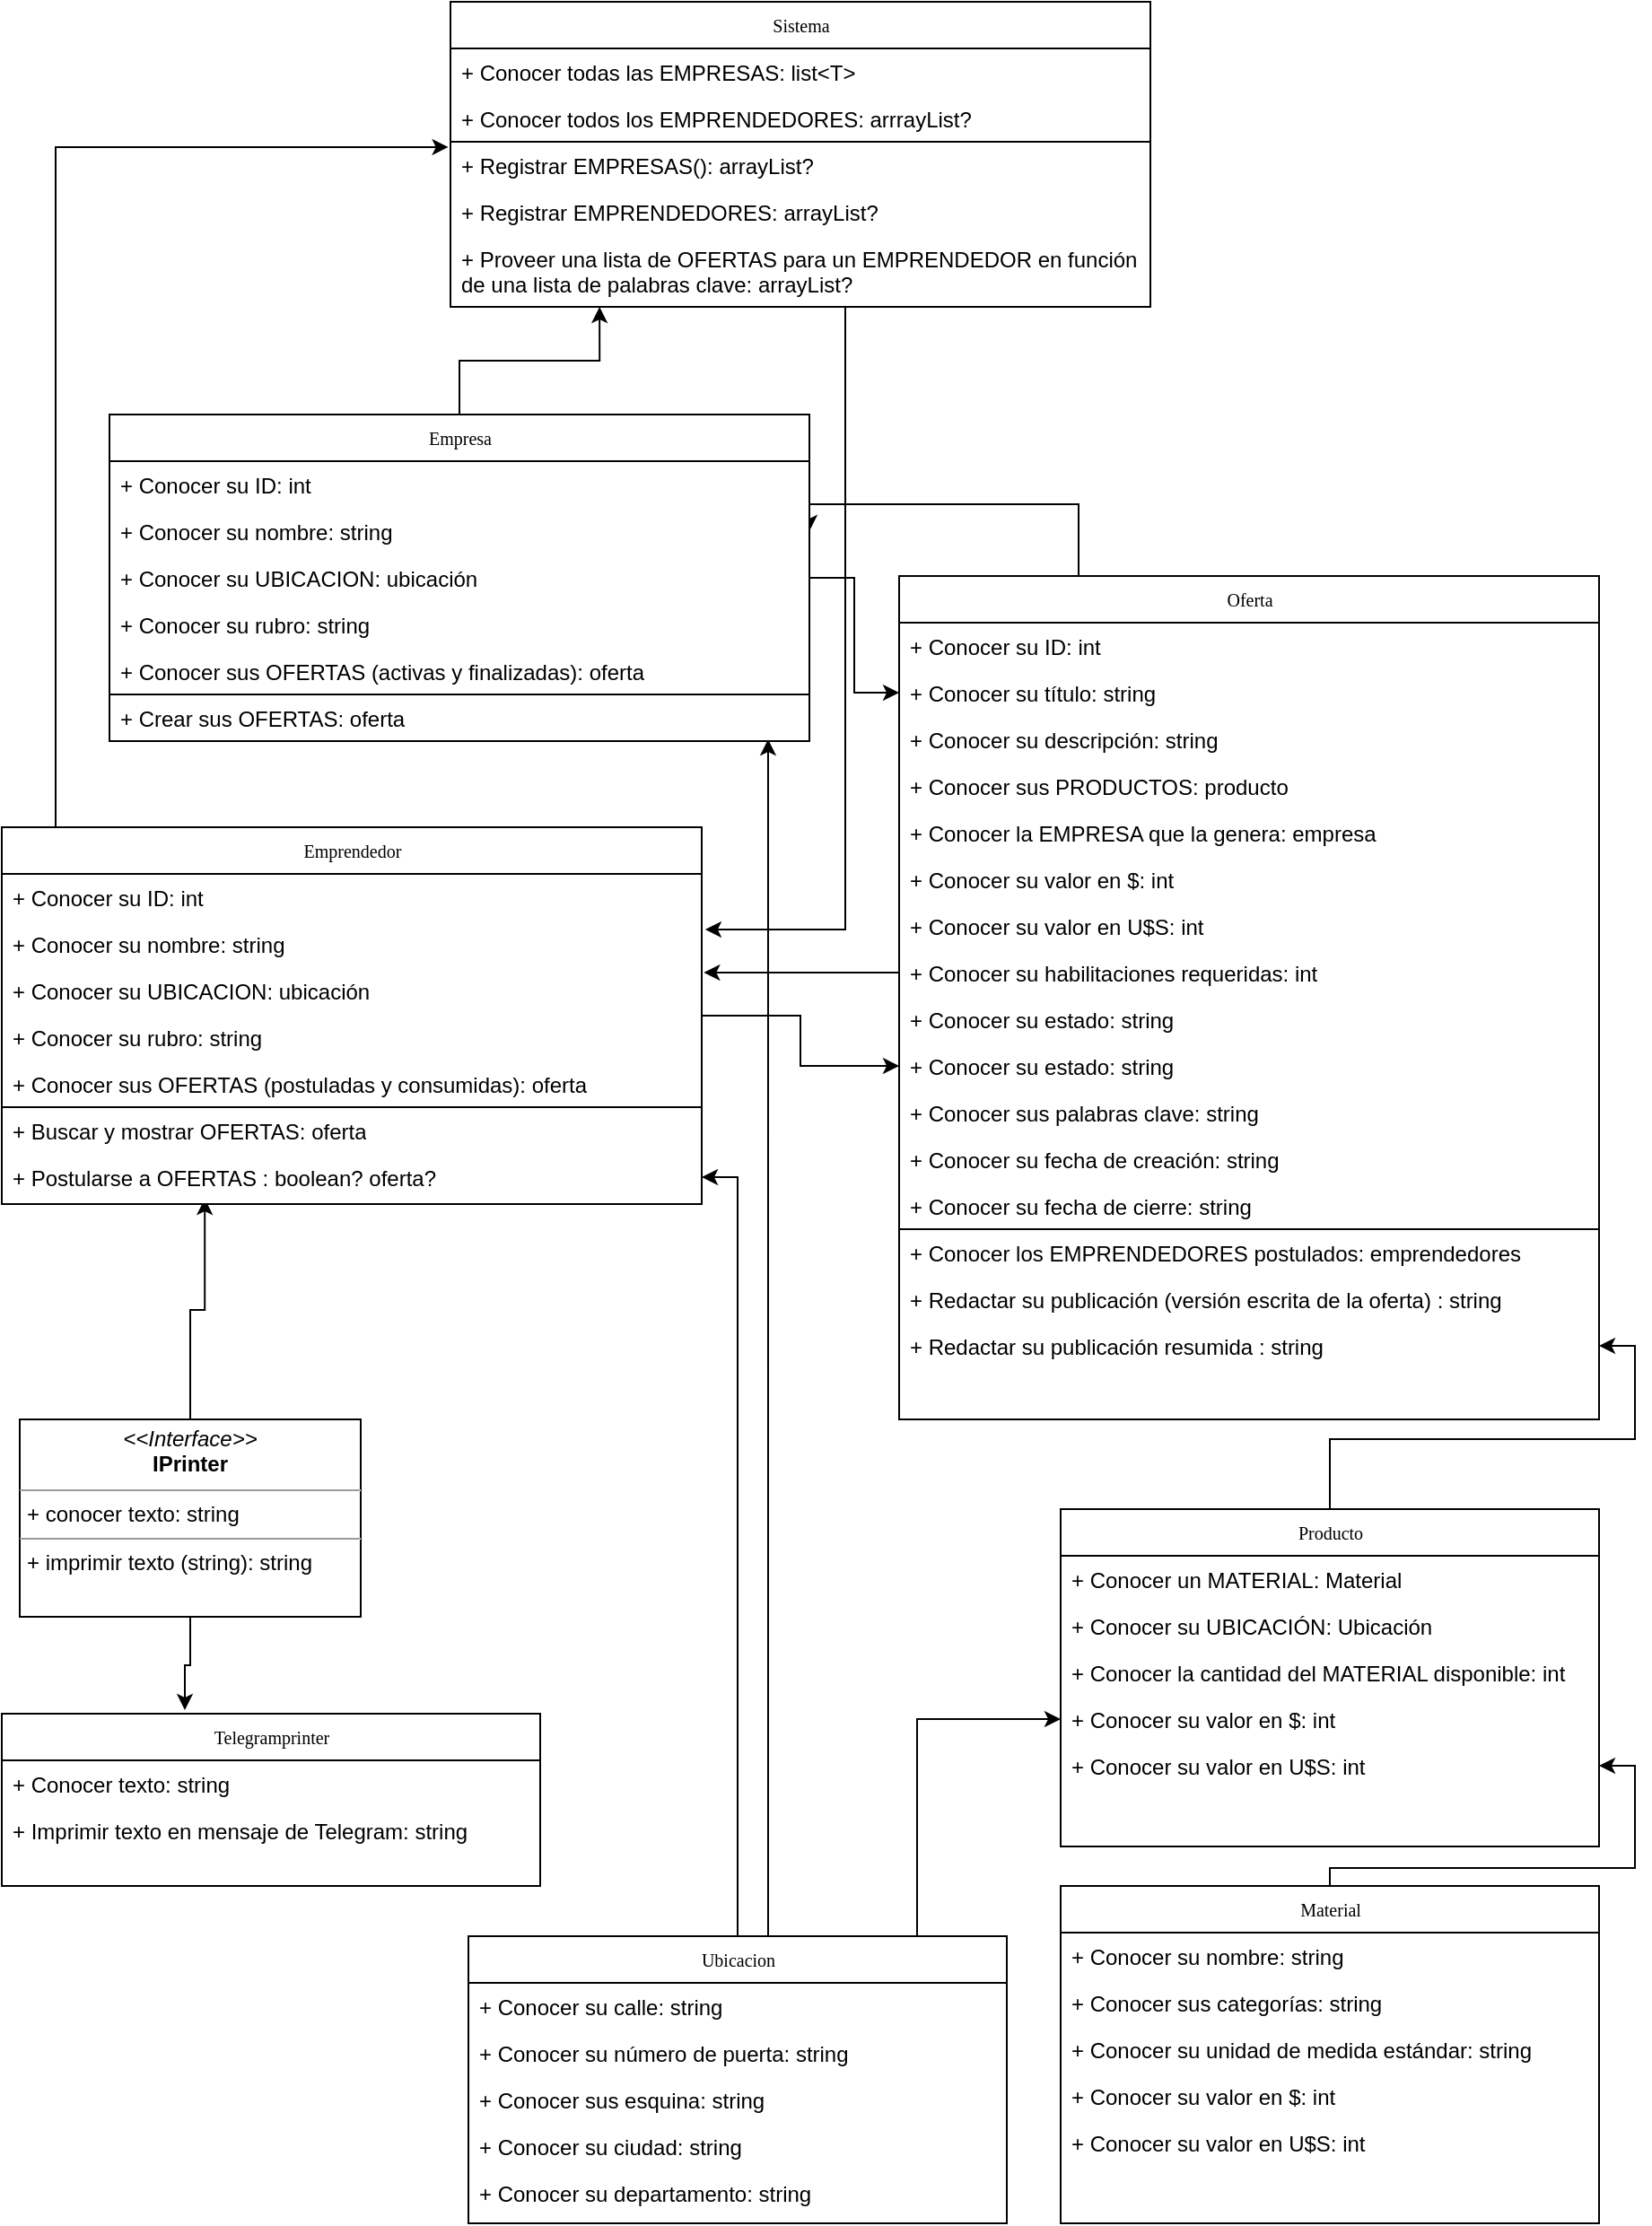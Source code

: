 <mxfile version="15.2.5" type="github"><diagram name="Page-1" id="c4acf3e9-155e-7222-9cf6-157b1a14988f"><mxGraphModel dx="868" dy="468" grid="1" gridSize="10" guides="1" tooltips="1" connect="1" arrows="1" fold="1" page="1" pageScale="1" pageWidth="850" pageHeight="1100" background="none" math="0" shadow="0"><root><mxCell id="0"/><mxCell id="1" parent="0"/><mxCell id="OfuU6t0mR4pwS1KONoR3-126" value="" style="edgeStyle=orthogonalEdgeStyle;rounded=0;orthogonalLoop=1;jettySize=auto;html=1;fontFamily=Verdana;fontSize=10;" parent="1" source="17acba5748e5396b-20" target="OfuU6t0mR4pwS1KONoR3-32" edge="1"><mxGeometry relative="1" as="geometry"><Array as="points"><mxPoint x="790" y="1090"/><mxPoint x="960" y="1090"/><mxPoint x="960" y="1033"/></Array></mxGeometry></mxCell><mxCell id="17acba5748e5396b-20" value="Material" style="swimlane;html=1;fontStyle=0;childLayout=stackLayout;horizontal=1;startSize=26;fillColor=none;horizontalStack=0;resizeParent=1;resizeLast=0;collapsible=1;marginBottom=0;swimlaneFillColor=#ffffff;rounded=0;shadow=0;comic=0;labelBackgroundColor=none;strokeWidth=1;fontFamily=Verdana;fontSize=10;align=center;" parent="1" vertex="1"><mxGeometry x="640" y="1100" width="300" height="188" as="geometry"><mxRectangle x="350" y="42" width="90" height="26" as="alternateBounds"/></mxGeometry></mxCell><mxCell id="17acba5748e5396b-21" value="+ Conocer su nombre: string" style="text;html=1;strokeColor=none;fillColor=none;align=left;verticalAlign=top;spacingLeft=4;spacingRight=4;whiteSpace=wrap;overflow=hidden;rotatable=0;points=[[0,0.5],[1,0.5]];portConstraint=eastwest;" parent="17acba5748e5396b-20" vertex="1"><mxGeometry y="26" width="300" height="26" as="geometry"/></mxCell><mxCell id="17acba5748e5396b-24" value="+ Conocer sus categorías: string" style="text;html=1;strokeColor=none;fillColor=none;align=left;verticalAlign=top;spacingLeft=4;spacingRight=4;whiteSpace=wrap;overflow=hidden;rotatable=0;points=[[0,0.5],[1,0.5]];portConstraint=eastwest;" parent="17acba5748e5396b-20" vertex="1"><mxGeometry y="52" width="300" height="26" as="geometry"/></mxCell><mxCell id="17acba5748e5396b-26" value="+ Conocer su unidad de medida estándar: string" style="text;html=1;strokeColor=none;fillColor=none;align=left;verticalAlign=top;spacingLeft=4;spacingRight=4;whiteSpace=wrap;overflow=hidden;rotatable=0;points=[[0,0.5],[1,0.5]];portConstraint=eastwest;" parent="17acba5748e5396b-20" vertex="1"><mxGeometry y="78" width="300" height="26" as="geometry"/></mxCell><mxCell id="OfuU6t0mR4pwS1KONoR3-6" value="+ Conocer su valor en $: int" style="text;html=1;strokeColor=none;fillColor=none;align=left;verticalAlign=top;spacingLeft=4;spacingRight=4;whiteSpace=wrap;overflow=hidden;rotatable=0;points=[[0,0.5],[1,0.5]];portConstraint=eastwest;" parent="17acba5748e5396b-20" vertex="1"><mxGeometry y="104" width="300" height="26" as="geometry"/></mxCell><mxCell id="OfuU6t0mR4pwS1KONoR3-7" value="+ Conocer su valor en U$S: int" style="text;html=1;strokeColor=none;fillColor=none;align=left;verticalAlign=top;spacingLeft=4;spacingRight=4;whiteSpace=wrap;overflow=hidden;rotatable=0;points=[[0,0.5],[1,0.5]];portConstraint=eastwest;" parent="17acba5748e5396b-20" vertex="1"><mxGeometry y="130" width="300" height="26" as="geometry"/></mxCell><mxCell id="OfuU6t0mR4pwS1KONoR3-120" style="edgeStyle=orthogonalEdgeStyle;rounded=0;orthogonalLoop=1;jettySize=auto;html=1;entryX=0.29;entryY=0.962;entryDx=0;entryDy=0;entryPerimeter=0;fontFamily=Verdana;fontSize=10;" parent="1" source="5d2195bd80daf111-18" target="OfuU6t0mR4pwS1KONoR3-96" edge="1"><mxGeometry relative="1" as="geometry"/></mxCell><mxCell id="OfuU6t0mR4pwS1KONoR3-128" style="edgeStyle=orthogonalEdgeStyle;rounded=0;orthogonalLoop=1;jettySize=auto;html=1;entryX=0.34;entryY=-0.021;entryDx=0;entryDy=0;entryPerimeter=0;fontFamily=Verdana;fontSize=10;" parent="1" source="5d2195bd80daf111-18" target="OfuU6t0mR4pwS1KONoR3-105" edge="1"><mxGeometry relative="1" as="geometry"/></mxCell><mxCell id="5d2195bd80daf111-18" value="&lt;p style=&quot;margin: 0px ; margin-top: 4px ; text-align: center&quot;&gt;&lt;i&gt;&amp;lt;&amp;lt;Interface&amp;gt;&amp;gt;&lt;/i&gt;&lt;br&gt;&lt;b&gt;IPrinter&lt;/b&gt;&lt;/p&gt;&lt;hr size=&quot;1&quot;&gt;&lt;p style=&quot;margin: 0px ; margin-left: 4px&quot;&gt;+ conocer texto: string&lt;br&gt;&lt;/p&gt;&lt;hr size=&quot;1&quot;&gt;&lt;p style=&quot;margin: 0px ; margin-left: 4px&quot;&gt;+ imprimir texto (string): string&lt;br&gt;&lt;br&gt;&lt;/p&gt;" style="verticalAlign=top;align=left;overflow=fill;fontSize=12;fontFamily=Helvetica;html=1;rounded=0;shadow=0;comic=0;labelBackgroundColor=none;strokeWidth=1" parent="1" vertex="1"><mxGeometry x="60" y="840" width="190" height="110" as="geometry"/></mxCell><mxCell id="OfuU6t0mR4pwS1KONoR3-116" style="edgeStyle=orthogonalEdgeStyle;rounded=0;orthogonalLoop=1;jettySize=auto;html=1;entryX=0.941;entryY=0.962;entryDx=0;entryDy=0;entryPerimeter=0;fontFamily=Verdana;fontSize=10;" parent="1" source="OfuU6t0mR4pwS1KONoR3-8" target="OfuU6t0mR4pwS1KONoR3-104" edge="1"><mxGeometry relative="1" as="geometry"><Array as="points"><mxPoint x="477" y="960"/><mxPoint x="477" y="960"/></Array></mxGeometry></mxCell><mxCell id="OfuU6t0mR4pwS1KONoR3-119" style="edgeStyle=orthogonalEdgeStyle;rounded=0;orthogonalLoop=1;jettySize=auto;html=1;fontFamily=Verdana;fontSize=10;" parent="1" source="OfuU6t0mR4pwS1KONoR3-8" target="OfuU6t0mR4pwS1KONoR3-96" edge="1"><mxGeometry relative="1" as="geometry"/></mxCell><mxCell id="OfuU6t0mR4pwS1KONoR3-125" style="edgeStyle=orthogonalEdgeStyle;rounded=0;orthogonalLoop=1;jettySize=auto;html=1;entryX=0;entryY=0.5;entryDx=0;entryDy=0;fontFamily=Verdana;fontSize=10;" parent="1" source="OfuU6t0mR4pwS1KONoR3-8" target="OfuU6t0mR4pwS1KONoR3-31" edge="1"><mxGeometry relative="1" as="geometry"><Array as="points"><mxPoint x="560" y="1007"/></Array></mxGeometry></mxCell><mxCell id="OfuU6t0mR4pwS1KONoR3-8" value="&lt;span class=&quot;card__header__class&quot;&gt;Ubicacion&lt;/span&gt;" style="swimlane;html=1;fontStyle=0;childLayout=stackLayout;horizontal=1;startSize=26;fillColor=none;horizontalStack=0;resizeParent=1;resizeLast=0;collapsible=1;marginBottom=0;swimlaneFillColor=#ffffff;rounded=0;shadow=0;comic=0;labelBackgroundColor=none;strokeWidth=1;fontFamily=Verdana;fontSize=10;align=center;" parent="1" vertex="1"><mxGeometry x="310" y="1128" width="300" height="160" as="geometry"><mxRectangle x="350" y="42" width="90" height="26" as="alternateBounds"/></mxGeometry></mxCell><mxCell id="OfuU6t0mR4pwS1KONoR3-9" value="+ Conocer su calle: string" style="text;html=1;strokeColor=none;fillColor=none;align=left;verticalAlign=top;spacingLeft=4;spacingRight=4;whiteSpace=wrap;overflow=hidden;rotatable=0;points=[[0,0.5],[1,0.5]];portConstraint=eastwest;" parent="OfuU6t0mR4pwS1KONoR3-8" vertex="1"><mxGeometry y="26" width="300" height="26" as="geometry"/></mxCell><mxCell id="OfuU6t0mR4pwS1KONoR3-13" value="+ Conocer su número de puerta: string" style="text;html=1;strokeColor=none;fillColor=none;align=left;verticalAlign=top;spacingLeft=4;spacingRight=4;whiteSpace=wrap;overflow=hidden;rotatable=0;points=[[0,0.5],[1,0.5]];portConstraint=eastwest;" parent="OfuU6t0mR4pwS1KONoR3-8" vertex="1"><mxGeometry y="52" width="300" height="26" as="geometry"/></mxCell><mxCell id="OfuU6t0mR4pwS1KONoR3-10" value="+ Conocer sus esquina: string" style="text;html=1;strokeColor=none;fillColor=none;align=left;verticalAlign=top;spacingLeft=4;spacingRight=4;whiteSpace=wrap;overflow=hidden;rotatable=0;points=[[0,0.5],[1,0.5]];portConstraint=eastwest;" parent="OfuU6t0mR4pwS1KONoR3-8" vertex="1"><mxGeometry y="78" width="300" height="26" as="geometry"/></mxCell><mxCell id="OfuU6t0mR4pwS1KONoR3-11" value="+ Conocer su ciudad: string" style="text;html=1;strokeColor=none;fillColor=none;align=left;verticalAlign=top;spacingLeft=4;spacingRight=4;whiteSpace=wrap;overflow=hidden;rotatable=0;points=[[0,0.5],[1,0.5]];portConstraint=eastwest;" parent="OfuU6t0mR4pwS1KONoR3-8" vertex="1"><mxGeometry y="104" width="300" height="26" as="geometry"/></mxCell><mxCell id="OfuU6t0mR4pwS1KONoR3-12" value="+ Conocer su departamento: string" style="text;html=1;strokeColor=none;fillColor=none;align=left;verticalAlign=top;spacingLeft=4;spacingRight=4;whiteSpace=wrap;overflow=hidden;rotatable=0;points=[[0,0.5],[1,0.5]];portConstraint=eastwest;" parent="OfuU6t0mR4pwS1KONoR3-8" vertex="1"><mxGeometry y="130" width="300" height="26" as="geometry"/></mxCell><mxCell id="OfuU6t0mR4pwS1KONoR3-123" value="" style="edgeStyle=orthogonalEdgeStyle;rounded=0;orthogonalLoop=1;jettySize=auto;html=1;fontFamily=Verdana;fontSize=10;" parent="1" source="OfuU6t0mR4pwS1KONoR3-27" target="OfuU6t0mR4pwS1KONoR3-54" edge="1"><mxGeometry relative="1" as="geometry"/></mxCell><mxCell id="OfuU6t0mR4pwS1KONoR3-27" value="Producto" style="swimlane;html=1;fontStyle=0;childLayout=stackLayout;horizontal=1;startSize=26;fillColor=none;horizontalStack=0;resizeParent=1;resizeLast=0;collapsible=1;marginBottom=0;swimlaneFillColor=#ffffff;rounded=0;shadow=0;comic=0;labelBackgroundColor=none;strokeWidth=1;fontFamily=Verdana;fontSize=10;align=center;" parent="1" vertex="1"><mxGeometry x="640" y="890" width="300" height="188" as="geometry"><mxRectangle x="350" y="42" width="90" height="26" as="alternateBounds"/></mxGeometry></mxCell><mxCell id="OfuU6t0mR4pwS1KONoR3-34" value="+ Conocer un MATERIAL: Material" style="text;strokeColor=none;fillColor=none;align=left;verticalAlign=top;spacingLeft=4;spacingRight=4;overflow=hidden;rotatable=0;points=[[0,0.5],[1,0.5]];portConstraint=eastwest;" parent="OfuU6t0mR4pwS1KONoR3-27" vertex="1"><mxGeometry y="26" width="300" height="26" as="geometry"/></mxCell><mxCell id="OfuU6t0mR4pwS1KONoR3-24" value="+ Conocer su UBICACIÓN: Ubicación" style="text;strokeColor=none;fillColor=none;align=left;verticalAlign=top;spacingLeft=4;spacingRight=4;overflow=hidden;rotatable=0;points=[[0,0.5],[1,0.5]];portConstraint=eastwest;" parent="OfuU6t0mR4pwS1KONoR3-27" vertex="1"><mxGeometry y="52" width="300" height="26" as="geometry"/></mxCell><mxCell id="OfuU6t0mR4pwS1KONoR3-25" value="+ Conocer la cantidad del MATERIAL disponible: int" style="text;strokeColor=none;fillColor=none;align=left;verticalAlign=top;spacingLeft=4;spacingRight=4;overflow=hidden;rotatable=0;points=[[0,0.5],[1,0.5]];portConstraint=eastwest;" parent="OfuU6t0mR4pwS1KONoR3-27" vertex="1"><mxGeometry y="78" width="300" height="26" as="geometry"/></mxCell><mxCell id="OfuU6t0mR4pwS1KONoR3-31" value="+ Conocer su valor en $: int" style="text;html=1;strokeColor=none;fillColor=none;align=left;verticalAlign=top;spacingLeft=4;spacingRight=4;whiteSpace=wrap;overflow=hidden;rotatable=0;points=[[0,0.5],[1,0.5]];portConstraint=eastwest;" parent="OfuU6t0mR4pwS1KONoR3-27" vertex="1"><mxGeometry y="104" width="300" height="26" as="geometry"/></mxCell><mxCell id="OfuU6t0mR4pwS1KONoR3-32" value="+ Conocer su valor en U$S: int" style="text;html=1;strokeColor=none;fillColor=none;align=left;verticalAlign=top;spacingLeft=4;spacingRight=4;whiteSpace=wrap;overflow=hidden;rotatable=0;points=[[0,0.5],[1,0.5]];portConstraint=eastwest;" parent="OfuU6t0mR4pwS1KONoR3-27" vertex="1"><mxGeometry y="130" width="300" height="26" as="geometry"/></mxCell><mxCell id="OfuU6t0mR4pwS1KONoR3-117" style="edgeStyle=orthogonalEdgeStyle;rounded=0;orthogonalLoop=1;jettySize=auto;html=1;entryX=1;entryY=0.5;entryDx=0;entryDy=0;fontFamily=Verdana;fontSize=10;" parent="1" source="OfuU6t0mR4pwS1KONoR3-37" target="OfuU6t0mR4pwS1KONoR3-99" edge="1"><mxGeometry relative="1" as="geometry"><Array as="points"><mxPoint x="650" y="330"/><mxPoint x="500" y="330"/></Array></mxGeometry></mxCell><mxCell id="OfuU6t0mR4pwS1KONoR3-37" value="&lt;span class=&quot;card__header__class&quot;&gt;Oferta&lt;/span&gt;" style="swimlane;html=1;fontStyle=0;childLayout=stackLayout;horizontal=1;startSize=26;fillColor=none;horizontalStack=0;resizeParent=1;resizeLast=0;collapsible=1;marginBottom=0;swimlaneFillColor=#ffffff;rounded=0;shadow=0;comic=0;labelBackgroundColor=none;strokeWidth=1;fontFamily=Verdana;fontSize=10;align=center;" parent="1" vertex="1"><mxGeometry x="550" y="370" width="390" height="470" as="geometry"><mxRectangle x="520" y="300" width="90" height="26" as="alternateBounds"/></mxGeometry></mxCell><mxCell id="OfuU6t0mR4pwS1KONoR3-68" value="+ Conocer su ID: int" style="text;strokeColor=none;fillColor=none;align=left;verticalAlign=top;spacingLeft=4;spacingRight=4;overflow=hidden;rotatable=0;points=[[0,0.5],[1,0.5]];portConstraint=eastwest;" parent="OfuU6t0mR4pwS1KONoR3-37" vertex="1"><mxGeometry y="26" width="390" height="26" as="geometry"/></mxCell><mxCell id="OfuU6t0mR4pwS1KONoR3-38" value="+ Conocer su título: string" style="text;strokeColor=none;fillColor=none;align=left;verticalAlign=top;spacingLeft=4;spacingRight=4;overflow=hidden;rotatable=0;points=[[0,0.5],[1,0.5]];portConstraint=eastwest;" parent="OfuU6t0mR4pwS1KONoR3-37" vertex="1"><mxGeometry y="52" width="390" height="26" as="geometry"/></mxCell><mxCell id="OfuU6t0mR4pwS1KONoR3-39" value="+ Conocer su descripción: string" style="text;strokeColor=none;fillColor=none;align=left;verticalAlign=top;spacingLeft=4;spacingRight=4;overflow=hidden;rotatable=0;points=[[0,0.5],[1,0.5]];portConstraint=eastwest;" parent="OfuU6t0mR4pwS1KONoR3-37" vertex="1"><mxGeometry y="78" width="390" height="26" as="geometry"/></mxCell><mxCell id="OfuU6t0mR4pwS1KONoR3-40" value="+ Conocer sus PRODUCTOS: producto" style="text;strokeColor=none;fillColor=none;align=left;verticalAlign=top;spacingLeft=4;spacingRight=4;overflow=hidden;rotatable=0;points=[[0,0.5],[1,0.5]];portConstraint=eastwest;" parent="OfuU6t0mR4pwS1KONoR3-37" vertex="1"><mxGeometry y="104" width="390" height="26" as="geometry"/></mxCell><mxCell id="OfuU6t0mR4pwS1KONoR3-41" value="+ Conocer la EMPRESA que la genera: empresa" style="text;html=1;strokeColor=none;fillColor=none;align=left;verticalAlign=top;spacingLeft=4;spacingRight=4;whiteSpace=wrap;overflow=hidden;rotatable=0;points=[[0,0.5],[1,0.5]];portConstraint=eastwest;" parent="OfuU6t0mR4pwS1KONoR3-37" vertex="1"><mxGeometry y="130" width="390" height="26" as="geometry"/></mxCell><mxCell id="OfuU6t0mR4pwS1KONoR3-42" value="+ Conocer su valor en $: int" style="text;html=1;strokeColor=none;fillColor=none;align=left;verticalAlign=top;spacingLeft=4;spacingRight=4;whiteSpace=wrap;overflow=hidden;rotatable=0;points=[[0,0.5],[1,0.5]];portConstraint=eastwest;" parent="OfuU6t0mR4pwS1KONoR3-37" vertex="1"><mxGeometry y="156" width="390" height="26" as="geometry"/></mxCell><mxCell id="OfuU6t0mR4pwS1KONoR3-43" value="+ Conocer su valor en U$S: int" style="text;html=1;strokeColor=none;fillColor=none;align=left;verticalAlign=top;spacingLeft=4;spacingRight=4;whiteSpace=wrap;overflow=hidden;rotatable=0;points=[[0,0.5],[1,0.5]];portConstraint=eastwest;" parent="OfuU6t0mR4pwS1KONoR3-37" vertex="1"><mxGeometry y="182" width="390" height="26" as="geometry"/></mxCell><mxCell id="OfuU6t0mR4pwS1KONoR3-44" value="+ Conocer su habilitaciones requeridas: int" style="text;html=1;strokeColor=none;fillColor=none;align=left;verticalAlign=top;spacingLeft=4;spacingRight=4;whiteSpace=wrap;overflow=hidden;rotatable=0;points=[[0,0.5],[1,0.5]];portConstraint=eastwest;" parent="OfuU6t0mR4pwS1KONoR3-37" vertex="1"><mxGeometry y="208" width="390" height="26" as="geometry"/></mxCell><mxCell id="OfuU6t0mR4pwS1KONoR3-45" value="+ Conocer su estado: string" style="text;html=1;strokeColor=none;fillColor=none;align=left;verticalAlign=top;spacingLeft=4;spacingRight=4;whiteSpace=wrap;overflow=hidden;rotatable=0;points=[[0,0.5],[1,0.5]];portConstraint=eastwest;" parent="OfuU6t0mR4pwS1KONoR3-37" vertex="1"><mxGeometry y="234" width="390" height="26" as="geometry"/></mxCell><mxCell id="OfuU6t0mR4pwS1KONoR3-46" value="+ Conocer su estado: string" style="text;html=1;strokeColor=none;fillColor=none;align=left;verticalAlign=top;spacingLeft=4;spacingRight=4;whiteSpace=wrap;overflow=hidden;rotatable=0;points=[[0,0.5],[1,0.5]];portConstraint=eastwest;" parent="OfuU6t0mR4pwS1KONoR3-37" vertex="1"><mxGeometry y="260" width="390" height="26" as="geometry"/></mxCell><mxCell id="OfuU6t0mR4pwS1KONoR3-47" value="+ Conocer  sus palabras clave: string" style="text;html=1;strokeColor=none;fillColor=none;align=left;verticalAlign=top;spacingLeft=4;spacingRight=4;whiteSpace=wrap;overflow=hidden;rotatable=0;points=[[0,0.5],[1,0.5]];portConstraint=eastwest;" parent="OfuU6t0mR4pwS1KONoR3-37" vertex="1"><mxGeometry y="286" width="390" height="26" as="geometry"/></mxCell><mxCell id="OfuU6t0mR4pwS1KONoR3-48" value="+ Conocer  su  fecha de creación: string" style="text;html=1;strokeColor=none;fillColor=none;align=left;verticalAlign=top;spacingLeft=4;spacingRight=4;whiteSpace=wrap;overflow=hidden;rotatable=0;points=[[0,0.5],[1,0.5]];portConstraint=eastwest;" parent="OfuU6t0mR4pwS1KONoR3-37" vertex="1"><mxGeometry y="312" width="390" height="26" as="geometry"/></mxCell><mxCell id="OfuU6t0mR4pwS1KONoR3-49" value="+ Conocer  su  fecha de cierre: string" style="text;html=1;strokeColor=none;fillColor=none;align=left;verticalAlign=top;spacingLeft=4;spacingRight=4;whiteSpace=wrap;overflow=hidden;rotatable=0;points=[[0,0.5],[1,0.5]];portConstraint=eastwest;" parent="OfuU6t0mR4pwS1KONoR3-37" vertex="1"><mxGeometry y="338" width="390" height="26" as="geometry"/></mxCell><mxCell id="OfuU6t0mR4pwS1KONoR3-50" value="+ Conocer los EMPRENDEDORES postulados: emprendedores" style="text;html=1;strokeColor=none;fillColor=none;align=left;verticalAlign=top;spacingLeft=4;spacingRight=4;whiteSpace=wrap;overflow=hidden;rotatable=0;points=[[0,0.5],[1,0.5]];portConstraint=eastwest;" parent="OfuU6t0mR4pwS1KONoR3-37" vertex="1"><mxGeometry y="364" width="390" height="26" as="geometry"/></mxCell><mxCell id="OfuU6t0mR4pwS1KONoR3-52" value="" style="endArrow=none;html=1;fontFamily=Verdana;fontSize=10;" parent="OfuU6t0mR4pwS1KONoR3-37" edge="1"><mxGeometry width="50" height="50" relative="1" as="geometry"><mxPoint y="364" as="sourcePoint"/><mxPoint x="390" y="364" as="targetPoint"/></mxGeometry></mxCell><mxCell id="OfuU6t0mR4pwS1KONoR3-53" value="+ Redactar su publicación (versión escrita de la oferta) : string" style="text;html=1;strokeColor=none;fillColor=none;align=left;verticalAlign=top;spacingLeft=4;spacingRight=4;whiteSpace=wrap;overflow=hidden;rotatable=0;points=[[0,0.5],[1,0.5]];portConstraint=eastwest;" parent="OfuU6t0mR4pwS1KONoR3-37" vertex="1"><mxGeometry y="390" width="390" height="26" as="geometry"/></mxCell><mxCell id="OfuU6t0mR4pwS1KONoR3-54" value="+ Redactar su publicación resumida : string" style="text;html=1;strokeColor=none;fillColor=none;align=left;verticalAlign=top;spacingLeft=4;spacingRight=4;whiteSpace=wrap;overflow=hidden;rotatable=0;points=[[0,0.5],[1,0.5]];portConstraint=eastwest;" parent="OfuU6t0mR4pwS1KONoR3-37" vertex="1"><mxGeometry y="416" width="390" height="26" as="geometry"/></mxCell><mxCell id="OfuU6t0mR4pwS1KONoR3-121" style="edgeStyle=orthogonalEdgeStyle;rounded=0;orthogonalLoop=1;jettySize=auto;html=1;entryX=1.005;entryY=0.192;entryDx=0;entryDy=0;entryPerimeter=0;fontFamily=Verdana;fontSize=10;" parent="1" source="OfuU6t0mR4pwS1KONoR3-70" target="OfuU6t0mR4pwS1KONoR3-90" edge="1"><mxGeometry relative="1" as="geometry"><Array as="points"><mxPoint x="520" y="567"/></Array></mxGeometry></mxCell><mxCell id="OfuU6t0mR4pwS1KONoR3-70" value="Sistema" style="swimlane;html=1;fontStyle=0;childLayout=stackLayout;horizontal=1;startSize=26;fillColor=none;horizontalStack=0;resizeParent=1;resizeLast=0;collapsible=1;marginBottom=0;swimlaneFillColor=#ffffff;rounded=0;shadow=0;comic=0;labelBackgroundColor=none;strokeWidth=1;fontFamily=Verdana;fontSize=10;align=center;" parent="1" vertex="1"><mxGeometry x="300" y="50" width="390" height="170" as="geometry"><mxRectangle x="520" y="300" width="90" height="26" as="alternateBounds"/></mxGeometry></mxCell><mxCell id="OfuU6t0mR4pwS1KONoR3-71" value="+ Conocer todas las EMPRESAS: list&lt;T&gt;" style="text;strokeColor=none;fillColor=none;align=left;verticalAlign=top;spacingLeft=4;spacingRight=4;overflow=hidden;rotatable=0;points=[[0,0.5],[1,0.5]];portConstraint=eastwest;" parent="OfuU6t0mR4pwS1KONoR3-70" vertex="1"><mxGeometry y="26" width="390" height="26" as="geometry"/></mxCell><mxCell id="OfuU6t0mR4pwS1KONoR3-72" value="+ Conocer todos los EMPRENDEDORES: arrrayList?" style="text;strokeColor=none;fillColor=none;align=left;verticalAlign=top;spacingLeft=4;spacingRight=4;overflow=hidden;rotatable=0;points=[[0,0.5],[1,0.5]];portConstraint=eastwest;" parent="OfuU6t0mR4pwS1KONoR3-70" vertex="1"><mxGeometry y="52" width="390" height="26" as="geometry"/></mxCell><mxCell id="OfuU6t0mR4pwS1KONoR3-85" value="" style="endArrow=none;html=1;fontFamily=Verdana;fontSize=10;" parent="OfuU6t0mR4pwS1KONoR3-70" edge="1"><mxGeometry width="50" height="50" relative="1" as="geometry"><mxPoint y="78" as="sourcePoint"/><mxPoint x="390" y="78" as="targetPoint"/></mxGeometry></mxCell><mxCell id="OfuU6t0mR4pwS1KONoR3-73" value="+ Registrar EMPRESAS(): arrayList?" style="text;strokeColor=none;fillColor=none;align=left;verticalAlign=top;spacingLeft=4;spacingRight=4;overflow=hidden;rotatable=0;points=[[0,0.5],[1,0.5]];portConstraint=eastwest;" parent="OfuU6t0mR4pwS1KONoR3-70" vertex="1"><mxGeometry y="78" width="390" height="26" as="geometry"/></mxCell><mxCell id="OfuU6t0mR4pwS1KONoR3-74" value="+ Registrar EMPRENDEDORES: arrayList?" style="text;strokeColor=none;fillColor=none;align=left;verticalAlign=top;spacingLeft=4;spacingRight=4;overflow=hidden;rotatable=0;points=[[0,0.5],[1,0.5]];portConstraint=eastwest;" parent="OfuU6t0mR4pwS1KONoR3-70" vertex="1"><mxGeometry y="104" width="390" height="26" as="geometry"/></mxCell><mxCell id="OfuU6t0mR4pwS1KONoR3-75" value="+ Proveer una lista de OFERTAS para un EMPRENDEDOR en función de una lista de palabras clave: arrayList?" style="text;html=1;strokeColor=none;fillColor=none;align=left;verticalAlign=top;spacingLeft=4;spacingRight=4;whiteSpace=wrap;overflow=hidden;rotatable=0;points=[[0,0.5],[1,0.5]];portConstraint=eastwest;" parent="OfuU6t0mR4pwS1KONoR3-70" vertex="1"><mxGeometry y="130" width="390" height="40" as="geometry"/></mxCell><mxCell id="OfuU6t0mR4pwS1KONoR3-112" style="edgeStyle=orthogonalEdgeStyle;rounded=0;orthogonalLoop=1;jettySize=auto;html=1;entryX=-0.003;entryY=1.115;entryDx=0;entryDy=0;entryPerimeter=0;fontFamily=Verdana;fontSize=10;" parent="1" source="OfuU6t0mR4pwS1KONoR3-88" target="OfuU6t0mR4pwS1KONoR3-72" edge="1"><mxGeometry relative="1" as="geometry"><Array as="points"><mxPoint x="80" y="131"/></Array></mxGeometry></mxCell><mxCell id="OfuU6t0mR4pwS1KONoR3-124" value="" style="edgeStyle=orthogonalEdgeStyle;rounded=0;orthogonalLoop=1;jettySize=auto;html=1;fontFamily=Verdana;fontSize=10;" parent="1" source="OfuU6t0mR4pwS1KONoR3-88" target="OfuU6t0mR4pwS1KONoR3-46" edge="1"><mxGeometry relative="1" as="geometry"/></mxCell><mxCell id="OfuU6t0mR4pwS1KONoR3-88" value="Emprendedor" style="swimlane;html=1;fontStyle=0;childLayout=stackLayout;horizontal=1;startSize=26;fillColor=none;horizontalStack=0;resizeParent=1;resizeLast=0;collapsible=1;marginBottom=0;swimlaneFillColor=#ffffff;rounded=0;shadow=0;comic=0;labelBackgroundColor=none;strokeWidth=1;fontFamily=Verdana;fontSize=10;align=center;" parent="1" vertex="1"><mxGeometry x="50" y="510" width="390" height="210" as="geometry"><mxRectangle x="520" y="300" width="90" height="26" as="alternateBounds"/></mxGeometry></mxCell><mxCell id="OfuU6t0mR4pwS1KONoR3-89" value="+ Conocer su ID: int" style="text;strokeColor=none;fillColor=none;align=left;verticalAlign=top;spacingLeft=4;spacingRight=4;overflow=hidden;rotatable=0;points=[[0,0.5],[1,0.5]];portConstraint=eastwest;" parent="OfuU6t0mR4pwS1KONoR3-88" vertex="1"><mxGeometry y="26" width="390" height="26" as="geometry"/></mxCell><mxCell id="OfuU6t0mR4pwS1KONoR3-90" value="+ Conocer su nombre: string" style="text;strokeColor=none;fillColor=none;align=left;verticalAlign=top;spacingLeft=4;spacingRight=4;overflow=hidden;rotatable=0;points=[[0,0.5],[1,0.5]];portConstraint=eastwest;" parent="OfuU6t0mR4pwS1KONoR3-88" vertex="1"><mxGeometry y="52" width="390" height="26" as="geometry"/></mxCell><mxCell id="OfuU6t0mR4pwS1KONoR3-91" value="+ Conocer su UBICACION: ubicación" style="text;strokeColor=none;fillColor=none;align=left;verticalAlign=top;spacingLeft=4;spacingRight=4;overflow=hidden;rotatable=0;points=[[0,0.5],[1,0.5]];portConstraint=eastwest;" parent="OfuU6t0mR4pwS1KONoR3-88" vertex="1"><mxGeometry y="78" width="390" height="26" as="geometry"/></mxCell><mxCell id="OfuU6t0mR4pwS1KONoR3-92" value="+ Conocer su rubro: string" style="text;strokeColor=none;fillColor=none;align=left;verticalAlign=top;spacingLeft=4;spacingRight=4;overflow=hidden;rotatable=0;points=[[0,0.5],[1,0.5]];portConstraint=eastwest;" parent="OfuU6t0mR4pwS1KONoR3-88" vertex="1"><mxGeometry y="104" width="390" height="26" as="geometry"/></mxCell><mxCell id="OfuU6t0mR4pwS1KONoR3-93" value="+ Conocer sus OFERTAS (postuladas y consumidas): oferta" style="text;html=1;strokeColor=none;fillColor=none;align=left;verticalAlign=top;spacingLeft=4;spacingRight=4;whiteSpace=wrap;overflow=hidden;rotatable=0;points=[[0,0.5],[1,0.5]];portConstraint=eastwest;" parent="OfuU6t0mR4pwS1KONoR3-88" vertex="1"><mxGeometry y="130" width="390" height="26" as="geometry"/></mxCell><mxCell id="OfuU6t0mR4pwS1KONoR3-94" value="" style="endArrow=none;html=1;fontFamily=Verdana;fontSize=10;" parent="OfuU6t0mR4pwS1KONoR3-88" edge="1"><mxGeometry width="50" height="50" relative="1" as="geometry"><mxPoint y="156" as="sourcePoint"/><mxPoint x="390" y="156" as="targetPoint"/></mxGeometry></mxCell><mxCell id="OfuU6t0mR4pwS1KONoR3-95" value="+ Buscar y mostrar OFERTAS: oferta" style="text;html=1;strokeColor=none;fillColor=none;align=left;verticalAlign=top;spacingLeft=4;spacingRight=4;whiteSpace=wrap;overflow=hidden;rotatable=0;points=[[0,0.5],[1,0.5]];portConstraint=eastwest;" parent="OfuU6t0mR4pwS1KONoR3-88" vertex="1"><mxGeometry y="156" width="390" height="26" as="geometry"/></mxCell><mxCell id="OfuU6t0mR4pwS1KONoR3-96" value="+ Postularse a OFERTAS : boolean? oferta?" style="text;html=1;strokeColor=none;fillColor=none;align=left;verticalAlign=top;spacingLeft=4;spacingRight=4;whiteSpace=wrap;overflow=hidden;rotatable=0;points=[[0,0.5],[1,0.5]];portConstraint=eastwest;" parent="OfuU6t0mR4pwS1KONoR3-88" vertex="1"><mxGeometry y="182" width="390" height="26" as="geometry"/></mxCell><mxCell id="OfuU6t0mR4pwS1KONoR3-115" style="edgeStyle=orthogonalEdgeStyle;rounded=0;orthogonalLoop=1;jettySize=auto;html=1;entryX=0.213;entryY=1;entryDx=0;entryDy=0;entryPerimeter=0;fontFamily=Verdana;fontSize=10;" parent="1" source="OfuU6t0mR4pwS1KONoR3-97" target="OfuU6t0mR4pwS1KONoR3-75" edge="1"><mxGeometry relative="1" as="geometry"/></mxCell><mxCell id="OfuU6t0mR4pwS1KONoR3-122" style="edgeStyle=orthogonalEdgeStyle;rounded=0;orthogonalLoop=1;jettySize=auto;html=1;fontFamily=Verdana;fontSize=10;" parent="1" source="OfuU6t0mR4pwS1KONoR3-97" target="OfuU6t0mR4pwS1KONoR3-38" edge="1"><mxGeometry relative="1" as="geometry"/></mxCell><mxCell id="OfuU6t0mR4pwS1KONoR3-97" value="Empresa" style="swimlane;html=1;fontStyle=0;childLayout=stackLayout;horizontal=1;startSize=26;fillColor=none;horizontalStack=0;resizeParent=1;resizeLast=0;collapsible=1;marginBottom=0;swimlaneFillColor=#ffffff;rounded=0;shadow=0;comic=0;labelBackgroundColor=none;strokeWidth=1;fontFamily=Verdana;fontSize=10;align=center;" parent="1" vertex="1"><mxGeometry x="110" y="280" width="390" height="182" as="geometry"><mxRectangle x="520" y="300" width="90" height="26" as="alternateBounds"/></mxGeometry></mxCell><mxCell id="OfuU6t0mR4pwS1KONoR3-98" value="+ Conocer su ID: int" style="text;strokeColor=none;fillColor=none;align=left;verticalAlign=top;spacingLeft=4;spacingRight=4;overflow=hidden;rotatable=0;points=[[0,0.5],[1,0.5]];portConstraint=eastwest;" parent="OfuU6t0mR4pwS1KONoR3-97" vertex="1"><mxGeometry y="26" width="390" height="26" as="geometry"/></mxCell><mxCell id="OfuU6t0mR4pwS1KONoR3-99" value="+ Conocer su nombre: string" style="text;strokeColor=none;fillColor=none;align=left;verticalAlign=top;spacingLeft=4;spacingRight=4;overflow=hidden;rotatable=0;points=[[0,0.5],[1,0.5]];portConstraint=eastwest;" parent="OfuU6t0mR4pwS1KONoR3-97" vertex="1"><mxGeometry y="52" width="390" height="26" as="geometry"/></mxCell><mxCell id="OfuU6t0mR4pwS1KONoR3-100" value="+ Conocer su UBICACION: ubicación" style="text;strokeColor=none;fillColor=none;align=left;verticalAlign=top;spacingLeft=4;spacingRight=4;overflow=hidden;rotatable=0;points=[[0,0.5],[1,0.5]];portConstraint=eastwest;" parent="OfuU6t0mR4pwS1KONoR3-97" vertex="1"><mxGeometry y="78" width="390" height="26" as="geometry"/></mxCell><mxCell id="OfuU6t0mR4pwS1KONoR3-101" value="+ Conocer su rubro: string" style="text;strokeColor=none;fillColor=none;align=left;verticalAlign=top;spacingLeft=4;spacingRight=4;overflow=hidden;rotatable=0;points=[[0,0.5],[1,0.5]];portConstraint=eastwest;" parent="OfuU6t0mR4pwS1KONoR3-97" vertex="1"><mxGeometry y="104" width="390" height="26" as="geometry"/></mxCell><mxCell id="OfuU6t0mR4pwS1KONoR3-102" value="+ Conocer sus OFERTAS (activas y finalizadas): oferta" style="text;html=1;strokeColor=none;fillColor=none;align=left;verticalAlign=top;spacingLeft=4;spacingRight=4;whiteSpace=wrap;overflow=hidden;rotatable=0;points=[[0,0.5],[1,0.5]];portConstraint=eastwest;" parent="OfuU6t0mR4pwS1KONoR3-97" vertex="1"><mxGeometry y="130" width="390" height="26" as="geometry"/></mxCell><mxCell id="OfuU6t0mR4pwS1KONoR3-103" value="" style="endArrow=none;html=1;fontFamily=Verdana;fontSize=10;" parent="OfuU6t0mR4pwS1KONoR3-97" edge="1"><mxGeometry width="50" height="50" relative="1" as="geometry"><mxPoint y="156" as="sourcePoint"/><mxPoint x="390" y="156" as="targetPoint"/></mxGeometry></mxCell><mxCell id="OfuU6t0mR4pwS1KONoR3-104" value="+ Crear sus OFERTAS: oferta" style="text;html=1;strokeColor=none;fillColor=none;align=left;verticalAlign=top;spacingLeft=4;spacingRight=4;whiteSpace=wrap;overflow=hidden;rotatable=0;points=[[0,0.5],[1,0.5]];portConstraint=eastwest;" parent="OfuU6t0mR4pwS1KONoR3-97" vertex="1"><mxGeometry y="156" width="390" height="26" as="geometry"/></mxCell><mxCell id="OfuU6t0mR4pwS1KONoR3-105" value="Telegramprinter" style="swimlane;html=1;fontStyle=0;childLayout=stackLayout;horizontal=1;startSize=26;fillColor=none;horizontalStack=0;resizeParent=1;resizeLast=0;collapsible=1;marginBottom=0;swimlaneFillColor=#ffffff;rounded=0;shadow=0;comic=0;labelBackgroundColor=none;strokeWidth=1;fontFamily=Verdana;fontSize=10;align=center;" parent="1" vertex="1"><mxGeometry x="50" y="1004" width="300" height="96" as="geometry"><mxRectangle x="350" y="42" width="90" height="26" as="alternateBounds"/></mxGeometry></mxCell><mxCell id="OfuU6t0mR4pwS1KONoR3-106" value="+ Conocer texto: string" style="text;html=1;strokeColor=none;fillColor=none;align=left;verticalAlign=top;spacingLeft=4;spacingRight=4;whiteSpace=wrap;overflow=hidden;rotatable=0;points=[[0,0.5],[1,0.5]];portConstraint=eastwest;" parent="OfuU6t0mR4pwS1KONoR3-105" vertex="1"><mxGeometry y="26" width="300" height="26" as="geometry"/></mxCell><mxCell id="OfuU6t0mR4pwS1KONoR3-108" value="+ Imprimir texto en mensaje de Telegram: string" style="text;html=1;strokeColor=none;fillColor=none;align=left;verticalAlign=top;spacingLeft=4;spacingRight=4;whiteSpace=wrap;overflow=hidden;rotatable=0;points=[[0,0.5],[1,0.5]];portConstraint=eastwest;" parent="OfuU6t0mR4pwS1KONoR3-105" vertex="1"><mxGeometry y="52" width="300" height="26" as="geometry"/></mxCell><mxCell id="OfuU6t0mR4pwS1KONoR3-118" style="edgeStyle=orthogonalEdgeStyle;rounded=0;orthogonalLoop=1;jettySize=auto;html=1;entryX=1.003;entryY=0.115;entryDx=0;entryDy=0;entryPerimeter=0;fontFamily=Verdana;fontSize=10;" parent="1" source="OfuU6t0mR4pwS1KONoR3-44" target="OfuU6t0mR4pwS1KONoR3-91" edge="1"><mxGeometry relative="1" as="geometry"/></mxCell></root></mxGraphModel></diagram></mxfile>
